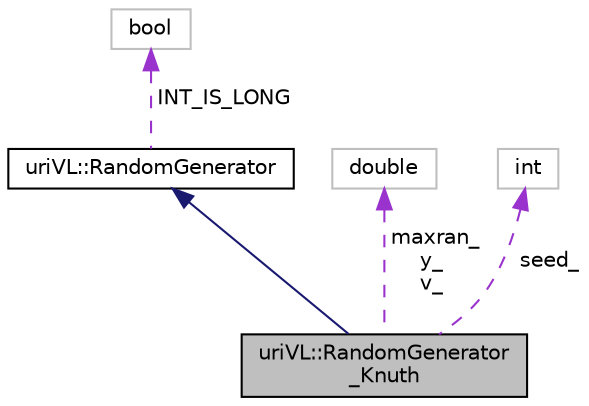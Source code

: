 digraph "uriVL::RandomGenerator_Knuth"
{
  edge [fontname="Helvetica",fontsize="10",labelfontname="Helvetica",labelfontsize="10"];
  node [fontname="Helvetica",fontsize="10",shape=record];
  Node1 [label="uriVL::RandomGenerator\l_Knuth",height=0.2,width=0.4,color="black", fillcolor="grey75", style="filled", fontcolor="black"];
  Node2 -> Node1 [dir="back",color="midnightblue",fontsize="10",style="solid",fontname="Helvetica"];
  Node2 [label="uriVL::RandomGenerator",height=0.2,width=0.4,color="black", fillcolor="white", style="filled",URL="$classuriVL_1_1RandomGenerator.html",tooltip="Pure virtual parent class for pseudorandom number generators. "];
  Node3 -> Node2 [dir="back",color="darkorchid3",fontsize="10",style="dashed",label=" INT_IS_LONG" ,fontname="Helvetica"];
  Node3 [label="bool",height=0.2,width=0.4,color="grey75", fillcolor="white", style="filled"];
  Node4 -> Node1 [dir="back",color="darkorchid3",fontsize="10",style="dashed",label=" maxran_\ny_\nv_" ,fontname="Helvetica"];
  Node4 [label="double",height=0.2,width=0.4,color="grey75", fillcolor="white", style="filled"];
  Node5 -> Node1 [dir="back",color="darkorchid3",fontsize="10",style="dashed",label=" seed_" ,fontname="Helvetica"];
  Node5 [label="int",height=0.2,width=0.4,color="grey75", fillcolor="white", style="filled"];
}
